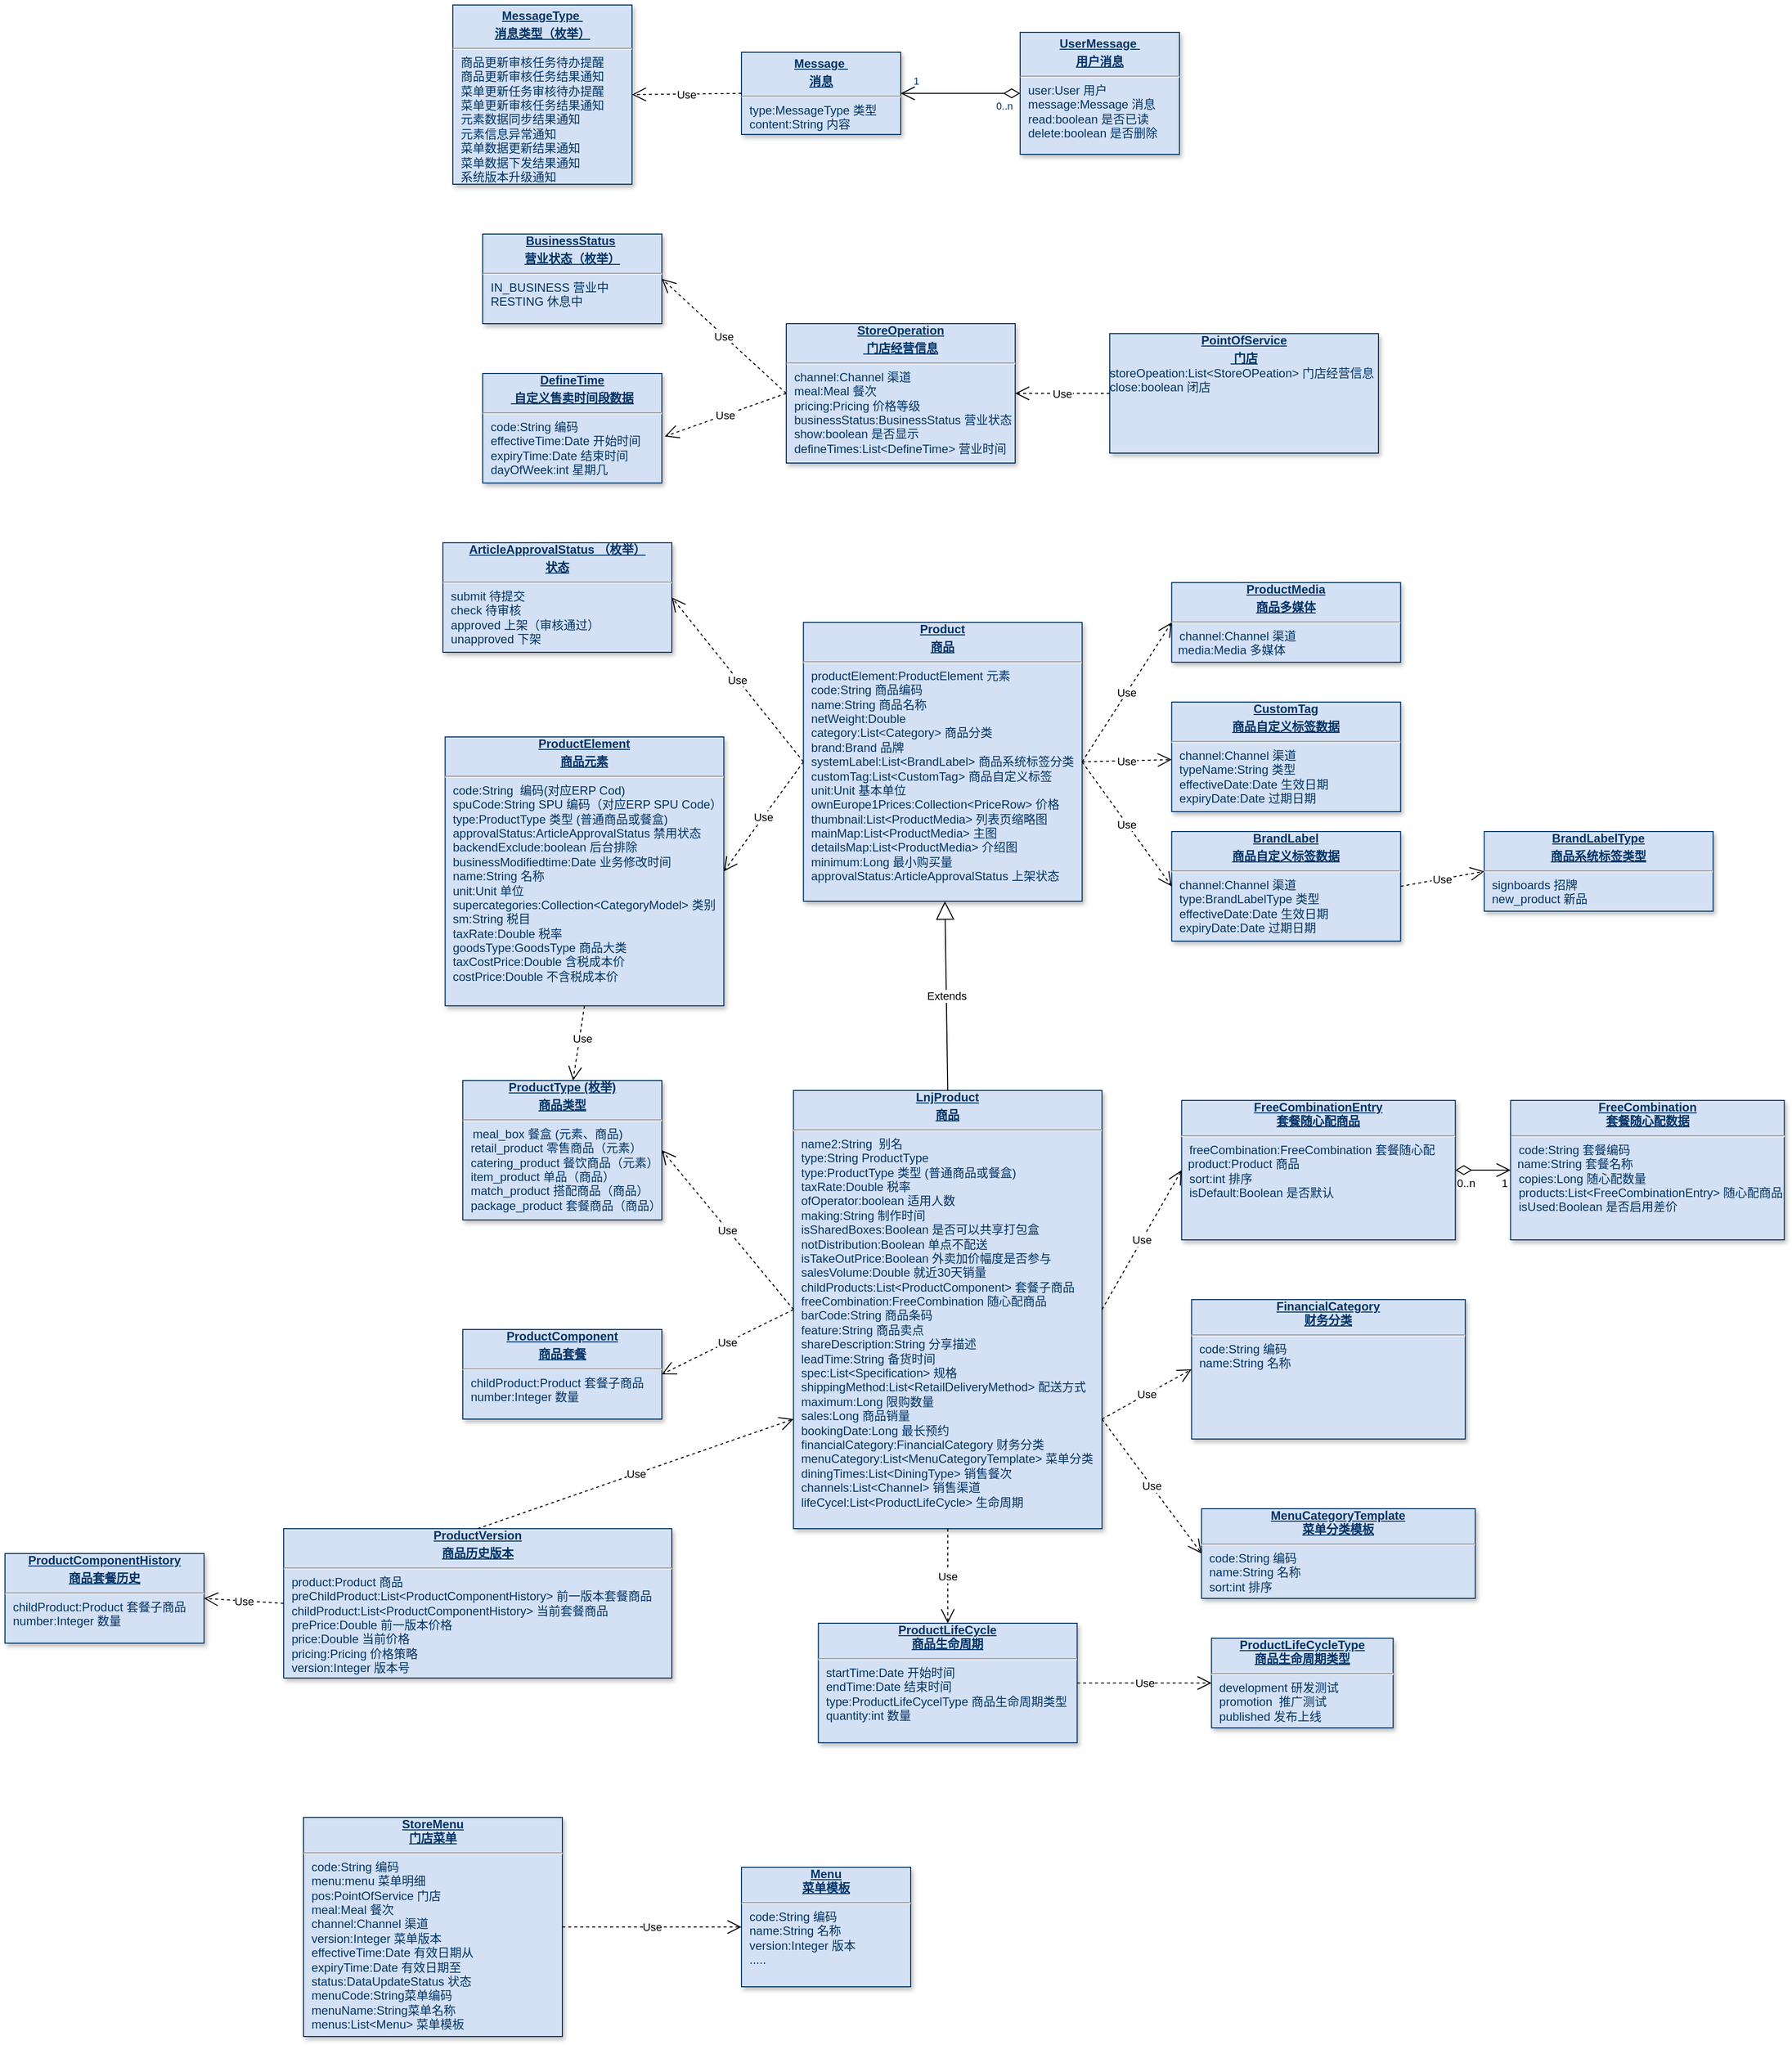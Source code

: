<mxfile version="15.3.1" type="github">
  <diagram name="Page-1" id="efa7a0a1-bf9b-a30e-e6df-94a7791c09e9">
    <mxGraphModel dx="1864" dy="1748" grid="1" gridSize="10" guides="1" tooltips="1" connect="1" arrows="1" fold="1" page="1" pageScale="1" pageWidth="826" pageHeight="1169" background="none" math="0" shadow="0">
      <root>
        <mxCell id="0" />
        <mxCell id="1" parent="0" />
        <mxCell id="XFB0QgKCHl4Cu4KFdg3D-114" value="&lt;p style=&quot;margin: 0px ; margin-top: 4px ; text-align: center ; text-decoration: underline&quot;&gt;&lt;b&gt;Message&amp;nbsp;&lt;/b&gt;&lt;/p&gt;&lt;p style=&quot;margin: 0px ; margin-top: 4px ; text-align: center ; text-decoration: underline&quot;&gt;&lt;b&gt;消息&lt;/b&gt;&lt;/p&gt;&lt;hr&gt;&lt;p style=&quot;margin: 0px ; margin-left: 8px&quot;&gt;type:MessageType 类型&lt;br&gt;content:String 内容&lt;/p&gt;" style="verticalAlign=top;align=left;overflow=fill;fontSize=12;fontFamily=Helvetica;html=1;strokeColor=#003366;shadow=1;fillColor=#D4E1F5;fontColor=#003366" parent="1" vertex="1">
          <mxGeometry x="350" y="-382.5" width="160" height="82.5" as="geometry" />
        </mxCell>
        <mxCell id="XFB0QgKCHl4Cu4KFdg3D-115" value="&lt;p style=&quot;margin: 0px ; margin-top: 4px ; text-align: center ; text-decoration: underline&quot;&gt;&lt;b&gt;UserMessage&amp;nbsp;&lt;/b&gt;&lt;/p&gt;&lt;p style=&quot;margin: 0px ; margin-top: 4px ; text-align: center ; text-decoration: underline&quot;&gt;&lt;b&gt;用户消息&lt;/b&gt;&lt;/p&gt;&lt;hr&gt;&lt;p style=&quot;margin: 0px ; margin-left: 8px&quot;&gt;user:User 用户&lt;br&gt;message:Message 消息&lt;/p&gt;&lt;p style=&quot;margin: 0px ; margin-left: 8px&quot;&gt;read:boolean 是否已读&lt;/p&gt;&lt;p style=&quot;margin: 0px ; margin-left: 8px&quot;&gt;delete:boolean 是否删除&lt;/p&gt;" style="verticalAlign=top;align=left;overflow=fill;fontSize=12;fontFamily=Helvetica;html=1;strokeColor=#003366;shadow=1;fillColor=#D4E1F5;fontColor=#003366" parent="1" vertex="1">
          <mxGeometry x="630" y="-402.5" width="160" height="122.5" as="geometry" />
        </mxCell>
        <mxCell id="XFB0QgKCHl4Cu4KFdg3D-116" value="&lt;p style=&quot;margin: 0px ; margin-top: 4px ; text-align: center ; text-decoration: underline&quot;&gt;&lt;b&gt;MessageType&amp;nbsp;&lt;/b&gt;&lt;/p&gt;&lt;p style=&quot;margin: 0px ; margin-top: 4px ; text-align: center ; text-decoration: underline&quot;&gt;&lt;b&gt;消息类型（枚举）&lt;/b&gt;&lt;/p&gt;&lt;hr&gt;&lt;p style=&quot;margin: 0px ; margin-left: 8px&quot;&gt;商品更新审核任务待办提醒&lt;/p&gt;&lt;p style=&quot;margin: 0px ; margin-left: 8px&quot;&gt;商品更新审核任务结果通知&lt;/p&gt;&lt;p style=&quot;margin: 0px ; margin-left: 8px&quot;&gt;菜单更新任务审核待办提醒&lt;/p&gt;&lt;p style=&quot;margin: 0px ; margin-left: 8px&quot;&gt;菜单更新审核任务结果通知&lt;/p&gt;&lt;p style=&quot;margin: 0px ; margin-left: 8px&quot;&gt;元素数据同步结果通知&lt;/p&gt;&lt;p style=&quot;margin: 0px ; margin-left: 8px&quot;&gt;元素信息异常通知&lt;/p&gt;&lt;p style=&quot;margin: 0px ; margin-left: 8px&quot;&gt;菜单数据更新结果通知&lt;/p&gt;&lt;p style=&quot;margin: 0px ; margin-left: 8px&quot;&gt;菜单数据下发结果通知&lt;/p&gt;&lt;p style=&quot;margin: 0px ; margin-left: 8px&quot;&gt;系统版本升级通知&lt;br&gt;&lt;/p&gt;" style="verticalAlign=top;align=left;overflow=fill;fontSize=12;fontFamily=Helvetica;html=1;strokeColor=#003366;shadow=1;fillColor=#D4E1F5;fontColor=#003366" parent="1" vertex="1">
          <mxGeometry x="60" y="-430" width="180" height="180" as="geometry" />
        </mxCell>
        <mxCell id="XFB0QgKCHl4Cu4KFdg3D-117" value="" style="endArrow=open;endSize=12;startArrow=diamondThin;startSize=14;startFill=0;edgeStyle=orthogonalEdgeStyle;entryX=1;entryY=0.5;entryDx=0;entryDy=0;exitX=0;exitY=0.5;exitDx=0;exitDy=0;" parent="1" source="XFB0QgKCHl4Cu4KFdg3D-115" target="XFB0QgKCHl4Cu4KFdg3D-114" edge="1">
          <mxGeometry x="1010" y="-186.64" as="geometry">
            <mxPoint x="600" y="-375" as="sourcePoint" />
            <mxPoint x="510" y="-241.64" as="targetPoint" />
          </mxGeometry>
        </mxCell>
        <mxCell id="XFB0QgKCHl4Cu4KFdg3D-118" value="0..n" style="resizable=0;align=left;verticalAlign=top;labelBackgroundColor=#ffffff;fontSize=10;strokeColor=#003366;shadow=1;fillColor=#D4E1F5;fontColor=#003366" parent="XFB0QgKCHl4Cu4KFdg3D-117" connectable="0" vertex="1">
          <mxGeometry x="-1" relative="1" as="geometry">
            <mxPoint x="-26" as="offset" />
          </mxGeometry>
        </mxCell>
        <mxCell id="XFB0QgKCHl4Cu4KFdg3D-119" value="1" style="resizable=0;align=right;verticalAlign=top;labelBackgroundColor=#ffffff;fontSize=10;strokeColor=#003366;shadow=1;fillColor=#D4E1F5;fontColor=#003366" parent="XFB0QgKCHl4Cu4KFdg3D-117" connectable="0" vertex="1">
          <mxGeometry x="1" relative="1" as="geometry">
            <mxPoint x="20" y="-25.0" as="offset" />
          </mxGeometry>
        </mxCell>
        <mxCell id="XFB0QgKCHl4Cu4KFdg3D-120" value="Use" style="endArrow=open;endSize=12;dashed=1;entryX=1;entryY=0.5;entryDx=0;entryDy=0;exitX=0;exitY=0.5;exitDx=0;exitDy=0;" parent="1" source="XFB0QgKCHl4Cu4KFdg3D-114" target="XFB0QgKCHl4Cu4KFdg3D-116" edge="1">
          <mxGeometry x="190" y="-456.64" as="geometry">
            <mxPoint x="351.08" y="-355.0" as="sourcePoint" />
            <mxPoint x="230" y="-355.0" as="targetPoint" />
          </mxGeometry>
        </mxCell>
        <mxCell id="XFB0QgKCHl4Cu4KFdg3D-121" value="&lt;div style=&quot;text-align: center&quot;&gt;&lt;span&gt;&lt;b&gt;&lt;u&gt;StoreOperation&lt;/u&gt;&lt;/b&gt;&lt;/span&gt;&lt;/div&gt;&lt;p style=&quot;margin: 0px ; margin-top: 4px ; text-align: center ; text-decoration: underline&quot;&gt;&lt;b&gt;&amp;nbsp;门店经营信息&lt;/b&gt;&lt;/p&gt;&lt;hr&gt;&lt;p style=&quot;margin: 0px ; margin-left: 8px&quot;&gt;channel:Channel 渠道&lt;/p&gt;&lt;p style=&quot;margin: 0px ; margin-left: 8px&quot;&gt;meal:Meal 餐次&lt;br&gt;&lt;/p&gt;&lt;p style=&quot;margin: 0px ; margin-left: 8px&quot;&gt;pricing:Pricing 价格等级&lt;br&gt;&lt;/p&gt;&lt;p style=&quot;margin: 0px ; margin-left: 8px&quot;&gt;businessStatus:BusinessStatus 营业状态&lt;/p&gt;&lt;p style=&quot;margin: 0px ; margin-left: 8px&quot;&gt;show:boolean 是否显示&lt;br&gt;&lt;/p&gt;&lt;p style=&quot;margin: 0px ; margin-left: 8px&quot;&gt;defineTimes:List&amp;lt;DefineTime&amp;gt; 营业时间&lt;/p&gt;" style="verticalAlign=top;align=left;overflow=fill;fontSize=12;fontFamily=Helvetica;html=1;strokeColor=#003366;shadow=1;fillColor=#D4E1F5;fontColor=#003366" parent="1" vertex="1">
          <mxGeometry x="395" y="-110" width="230" height="140" as="geometry" />
        </mxCell>
        <mxCell id="XFB0QgKCHl4Cu4KFdg3D-122" value="&lt;div style=&quot;text-align: center&quot;&gt;&lt;b&gt;&lt;u&gt;DefineTime&lt;/u&gt;&lt;/b&gt;&lt;br&gt;&lt;/div&gt;&lt;p style=&quot;margin: 0px ; margin-top: 4px ; text-align: center ; text-decoration: underline&quot;&gt;&lt;b&gt;&amp;nbsp;&lt;/b&gt;&lt;b&gt;&lt;u&gt;自定义售卖时间段数据&lt;/u&gt;&lt;/b&gt;&lt;/p&gt;&lt;hr&gt;&lt;p style=&quot;margin: 0px ; margin-left: 8px&quot;&gt;code:String 编码&lt;/p&gt;&lt;p style=&quot;margin: 0px ; margin-left: 8px&quot;&gt;effectiveTime:Date 开始时间&lt;/p&gt;&lt;p style=&quot;margin: 0px ; margin-left: 8px&quot;&gt;expiryTime:Date 结束时间&lt;br&gt;&lt;/p&gt;&lt;p style=&quot;margin: 0px ; margin-left: 8px&quot;&gt;dayOfWeek:int 星期几&lt;br&gt;&lt;/p&gt;" style="verticalAlign=top;align=left;overflow=fill;fontSize=12;fontFamily=Helvetica;html=1;strokeColor=#003366;shadow=1;fillColor=#D4E1F5;fontColor=#003366" parent="1" vertex="1">
          <mxGeometry x="90" y="-60" width="180" height="110" as="geometry" />
        </mxCell>
        <mxCell id="XFB0QgKCHl4Cu4KFdg3D-123" value="Use" style="endArrow=open;endSize=12;dashed=1;entryX=1.016;entryY=0.575;entryDx=0;entryDy=0;exitX=0;exitY=0.5;exitDx=0;exitDy=0;entryPerimeter=0;" parent="1" source="XFB0QgKCHl4Cu4KFdg3D-121" target="XFB0QgKCHl4Cu4KFdg3D-122" edge="1">
          <mxGeometry x="-20" y="-231.01" as="geometry">
            <mxPoint x="140" y="-115.62" as="sourcePoint" />
            <mxPoint x="30" y="-114.37" as="targetPoint" />
          </mxGeometry>
        </mxCell>
        <mxCell id="XFB0QgKCHl4Cu4KFdg3D-124" value="&lt;div style=&quot;text-align: center&quot;&gt;&lt;b&gt;&lt;u&gt;PointOfService&lt;/u&gt;&lt;/b&gt;&lt;br&gt;&lt;/div&gt;&lt;p style=&quot;margin: 0px ; margin-top: 4px ; text-align: center ; text-decoration: underline&quot;&gt;&lt;b&gt;&amp;nbsp;门店&lt;/b&gt;&lt;/p&gt;storeOpeation:List&amp;lt;StoreOPeation&amp;gt; 门店经营信息&lt;br&gt;close:boolean 闭店" style="verticalAlign=top;align=left;overflow=fill;fontSize=12;fontFamily=Helvetica;html=1;strokeColor=#003366;shadow=1;fillColor=#D4E1F5;fontColor=#003366" parent="1" vertex="1">
          <mxGeometry x="720" y="-100" width="270" height="120" as="geometry" />
        </mxCell>
        <mxCell id="XFB0QgKCHl4Cu4KFdg3D-125" value="Use" style="endArrow=open;endSize=12;dashed=1;entryX=1;entryY=0.5;entryDx=0;entryDy=0;exitX=0;exitY=0.5;exitDx=0;exitDy=0;" parent="1" source="XFB0QgKCHl4Cu4KFdg3D-124" target="XFB0QgKCHl4Cu4KFdg3D-121" edge="1">
          <mxGeometry x="270" y="-237.63" as="geometry">
            <mxPoint x="430" y="-157" as="sourcePoint" />
            <mxPoint x="322.88" y="-153.37" as="targetPoint" />
          </mxGeometry>
        </mxCell>
        <mxCell id="q1du60AGBBl5-rxJifUQ-114" value="&lt;div style=&quot;text-align: center&quot;&gt;&lt;span&gt;&lt;b&gt;&lt;u&gt;BusinessStatus&lt;/u&gt;&lt;/b&gt;&lt;/span&gt;&lt;b&gt;&amp;nbsp;&lt;/b&gt;&lt;/div&gt;&lt;p style=&quot;margin: 0px ; margin-top: 4px ; text-align: center ; text-decoration: underline&quot;&gt;&lt;b&gt;营业状态（枚举）&lt;/b&gt;&lt;/p&gt;&lt;hr&gt;&lt;p style=&quot;margin: 0px ; margin-left: 8px&quot;&gt;IN_BUSINESS 营业中&lt;/p&gt;&lt;p style=&quot;margin: 0px ; margin-left: 8px&quot;&gt;RESTING 休息中&lt;br&gt;&lt;/p&gt;" style="verticalAlign=top;align=left;overflow=fill;fontSize=12;fontFamily=Helvetica;html=1;strokeColor=#003366;shadow=1;fillColor=#D4E1F5;fontColor=#003366" parent="1" vertex="1">
          <mxGeometry x="90" y="-200" width="180" height="90" as="geometry" />
        </mxCell>
        <mxCell id="q1du60AGBBl5-rxJifUQ-115" value="Use" style="endArrow=open;endSize=12;dashed=1;entryX=1;entryY=0.5;entryDx=0;entryDy=0;exitX=0;exitY=0.5;exitDx=0;exitDy=0;" parent="1" source="XFB0QgKCHl4Cu4KFdg3D-121" target="q1du60AGBBl5-rxJifUQ-114" edge="1">
          <mxGeometry x="-10" y="-221.01" as="geometry">
            <mxPoint x="175" y="-130" as="sourcePoint" />
            <mxPoint x="12.88" y="-26.75" as="targetPoint" />
          </mxGeometry>
        </mxCell>
        <mxCell id="q1du60AGBBl5-rxJifUQ-116" value="&lt;div style=&quot;text-align: center&quot;&gt;&lt;b&gt;&lt;u&gt;ProductElement&lt;/u&gt;&lt;/b&gt;&lt;/div&gt;&lt;p style=&quot;margin: 0px ; margin-top: 4px ; text-align: center ; text-decoration: underline&quot;&gt;&lt;b&gt;商品元素&lt;/b&gt;&lt;/p&gt;&lt;hr&gt;&lt;p style=&quot;margin: 0px ; margin-left: 8px&quot;&gt;code:String&amp;nbsp; 编码(对应ERP Cod)&lt;/p&gt;&lt;p style=&quot;margin: 0px ; margin-left: 8px&quot;&gt;spuCode:String SPU 编码（对应ERP SPU Code）&lt;br&gt;&lt;/p&gt;&lt;p style=&quot;margin: 0px ; margin-left: 8px&quot;&gt;type:ProductType 类型 (普通商品或餐盒)&lt;br&gt;&lt;/p&gt;&lt;p style=&quot;margin: 0px ; margin-left: 8px&quot;&gt;approvalStatus:ArticleApprovalStatus&amp;nbsp;禁用状态&lt;/p&gt;&lt;p style=&quot;margin: 0px ; margin-left: 8px&quot;&gt;backendExclude:boolean&amp;nbsp;后台排除&lt;br&gt;&lt;/p&gt;&lt;p style=&quot;margin: 0px ; margin-left: 8px&quot;&gt;businessModifiedtime:Date 业务修改时间&lt;/p&gt;&lt;p style=&quot;margin: 0px ; margin-left: 8px&quot;&gt;name:String 名称&lt;/p&gt;&lt;p style=&quot;margin: 0px ; margin-left: 8px&quot;&gt;unit:Unit 单位&lt;/p&gt;&lt;p style=&quot;margin: 0px ; margin-left: 8px&quot;&gt;supercategories:Collection&amp;lt;CategoryModel&amp;gt; 类别&lt;br&gt;&lt;/p&gt;&lt;p style=&quot;margin: 0px ; margin-left: 8px&quot;&gt;sm:String 税目&lt;br&gt;&lt;/p&gt;&lt;p style=&quot;margin: 0px ; margin-left: 8px&quot;&gt;taxRate:Double 税率&lt;br&gt;&lt;/p&gt;&lt;p style=&quot;margin: 0px ; margin-left: 8px&quot;&gt;goodsType:GoodsType 商品大类&lt;/p&gt;&lt;p style=&quot;margin: 0px ; margin-left: 8px&quot;&gt;taxCostPrice:Double 含税成本价&lt;br&gt;&lt;/p&gt;&lt;p style=&quot;margin: 0px ; margin-left: 8px&quot;&gt;costPrice:Double 不含税成本价&lt;/p&gt;" style="verticalAlign=top;align=left;overflow=fill;fontSize=12;fontFamily=Helvetica;html=1;strokeColor=#003366;shadow=1;fillColor=#D4E1F5;fontColor=#003366" parent="1" vertex="1">
          <mxGeometry x="52.25" y="305" width="280" height="270" as="geometry" />
        </mxCell>
        <mxCell id="cw-ld5iGGp2bReuEYfTN-114" value="&lt;div style=&quot;text-align: center&quot;&gt;&lt;b&gt;&lt;u&gt;LnjProduct&lt;/u&gt;&lt;/b&gt;&lt;/div&gt;&lt;p style=&quot;margin: 0px ; margin-top: 4px ; text-align: center ; text-decoration: underline&quot;&gt;&lt;b&gt;商品&lt;/b&gt;&lt;/p&gt;&lt;hr&gt;&lt;p style=&quot;margin: 0px ; margin-left: 8px&quot;&gt;name2:String&amp;nbsp; 别名&lt;/p&gt;&lt;p style=&quot;margin: 0px ; margin-left: 8px&quot;&gt;type:String ProductType&lt;br&gt;&lt;/p&gt;&lt;p style=&quot;margin: 0px ; margin-left: 8px&quot;&gt;type:ProductType 类型 (普通商品或餐盒)&lt;br&gt;&lt;/p&gt;&lt;p style=&quot;margin: 0px ; margin-left: 8px&quot;&gt;taxRate:Double 税率&lt;/p&gt;&lt;p style=&quot;margin: 0px ; margin-left: 8px&quot;&gt;ofOperator:boolean 适用人数&lt;br&gt;&lt;/p&gt;&lt;p style=&quot;margin: 0px ; margin-left: 8px&quot;&gt;making:String 制作时间&lt;/p&gt;&lt;p style=&quot;margin: 0px ; margin-left: 8px&quot;&gt;isSharedBoxes:Boolean 是否可以共享打包盒&lt;/p&gt;&lt;p style=&quot;margin: 0px ; margin-left: 8px&quot;&gt;notDistribution:Boolean 单点不配送&lt;/p&gt;&lt;p style=&quot;margin: 0px ; margin-left: 8px&quot;&gt;isTakeOutPrice:Boolean 外卖加价幅度是否参与&lt;br&gt;&lt;/p&gt;&lt;p style=&quot;margin: 0px ; margin-left: 8px&quot;&gt;salesVolume:Double&amp;nbsp;就近30天销量&lt;br&gt;&lt;/p&gt;&lt;p style=&quot;margin: 0px ; margin-left: 8px&quot;&gt;childProducts:List&amp;lt;ProductComponent&amp;gt; 套餐子商品&lt;br&gt;&lt;/p&gt;&lt;p style=&quot;margin: 0px ; margin-left: 8px&quot;&gt;freeCombination:FreeCombination 随心配商品&lt;/p&gt;&lt;p style=&quot;margin: 0px ; margin-left: 8px&quot;&gt;barCode:String&amp;nbsp;商品条码&lt;br&gt;&lt;/p&gt;&lt;p style=&quot;margin: 0px ; margin-left: 8px&quot;&gt;feature:String&amp;nbsp;商品卖点&lt;/p&gt;&lt;p style=&quot;margin: 0px ; margin-left: 8px&quot;&gt;shareDescription:String&amp;nbsp;分享描述&lt;br&gt;&lt;/p&gt;&lt;p style=&quot;margin: 0px ; margin-left: 8px&quot;&gt;leadTime:String&amp;nbsp;备货时间&lt;br&gt;&lt;/p&gt;&lt;p style=&quot;margin: 0px ; margin-left: 8px&quot;&gt;spec:List&amp;lt;Specification&amp;gt;&amp;nbsp;规格&lt;/p&gt;&lt;p style=&quot;margin: 0px ; margin-left: 8px&quot;&gt;shippingMethod:List&amp;lt;RetailDeliveryMethod&amp;gt;&amp;nbsp;配送方式&lt;/p&gt;&lt;p style=&quot;margin: 0px ; margin-left: 8px&quot;&gt;maximum:Long&amp;nbsp;限购数量&amp;nbsp;&lt;br&gt;&lt;/p&gt;&lt;p style=&quot;margin: 0px ; margin-left: 8px&quot;&gt;sales:Long&amp;nbsp;商品销量&lt;br&gt;&lt;/p&gt;&lt;p style=&quot;margin: 0px ; margin-left: 8px&quot;&gt;bookingDate:Long&amp;nbsp;最长预约&lt;br&gt;&lt;/p&gt;&lt;p style=&quot;margin: 0px ; margin-left: 8px&quot;&gt;financialCategory:FinancialCategory 财务分类&lt;br&gt;&lt;/p&gt;&lt;p style=&quot;margin: 0px ; margin-left: 8px&quot;&gt;menuCategory:List&amp;lt;MenuCategoryTemplate&amp;gt; 菜单分类&lt;/p&gt;&lt;p style=&quot;margin: 0px ; margin-left: 8px&quot;&gt;diningTimes:List&amp;lt;DiningType&amp;gt; 销售餐次&lt;br&gt;&lt;/p&gt;&lt;p style=&quot;margin: 0px ; margin-left: 8px&quot;&gt;channels:List&amp;lt;Channel&amp;gt; 销售渠道&lt;br&gt;&lt;/p&gt;&lt;p style=&quot;margin: 0px ; margin-left: 8px&quot;&gt;lifeCycel:List&amp;lt;ProductLifeCycle&amp;gt; 生命周期&lt;/p&gt;" style="verticalAlign=top;align=left;overflow=fill;fontSize=12;fontFamily=Helvetica;html=1;strokeColor=#003366;shadow=1;fillColor=#D4E1F5;fontColor=#003366" parent="1" vertex="1">
          <mxGeometry x="402.25" y="660" width="310" height="440" as="geometry" />
        </mxCell>
        <mxCell id="cw-ld5iGGp2bReuEYfTN-115" value="&lt;div style=&quot;text-align: center&quot;&gt;&lt;b&gt;&lt;u&gt;Product&lt;/u&gt;&lt;/b&gt;&lt;/div&gt;&lt;p style=&quot;margin: 0px ; margin-top: 4px ; text-align: center ; text-decoration: underline&quot;&gt;&lt;b&gt;商品&lt;/b&gt;&lt;/p&gt;&lt;hr&gt;&lt;p style=&quot;margin: 0px ; margin-left: 8px&quot;&gt;productElement:ProductElement 元素&lt;/p&gt;&lt;p style=&quot;margin: 0px ; margin-left: 8px&quot;&gt;code:String&amp;nbsp;商品编码&lt;br&gt;&lt;/p&gt;&lt;p style=&quot;margin: 0px ; margin-left: 8px&quot;&gt;name:String 商品名称&lt;br&gt;&lt;/p&gt;&lt;p style=&quot;margin: 0px ; margin-left: 8px&quot;&gt;netWeight:Double&lt;br&gt;&lt;/p&gt;&lt;p style=&quot;margin: 0px ; margin-left: 8px&quot;&gt;category:List&amp;lt;Category&amp;gt;&amp;nbsp;商品分类&lt;br&gt;&lt;/p&gt;&lt;p style=&quot;margin: 0px ; margin-left: 8px&quot;&gt;brand:Brand&amp;nbsp;品牌&lt;br&gt;&lt;/p&gt;&lt;p style=&quot;margin: 0px ; margin-left: 8px&quot;&gt;systemLabel:List&amp;lt;BrandLabel&amp;gt;&amp;nbsp;商品系统标签分类&lt;br&gt;&lt;/p&gt;&lt;p style=&quot;margin: 0px ; margin-left: 8px&quot;&gt;customTag:List&amp;lt;CustomTag&amp;gt; 商品自定义标签&lt;br&gt;&lt;/p&gt;&lt;p style=&quot;margin: 0px ; margin-left: 8px&quot;&gt;unit:Unit&amp;nbsp;基本单位&lt;br&gt;&lt;/p&gt;&lt;p style=&quot;margin: 0px ; margin-left: 8px&quot;&gt;ownEurope1Prices:Collection&amp;lt;PriceRow&amp;gt; 价格&lt;br&gt;&lt;/p&gt;&lt;p style=&quot;margin: 0px ; margin-left: 8px&quot;&gt;thumbnail:List&amp;lt;ProductMedia&amp;gt;&amp;nbsp;列表页缩略图&lt;br&gt;&lt;/p&gt;&lt;p style=&quot;margin: 0px ; margin-left: 8px&quot;&gt;mainMap:List&amp;lt;ProductMedia&amp;gt;&amp;nbsp;主图&lt;br&gt;&lt;/p&gt;&lt;p style=&quot;margin: 0px ; margin-left: 8px&quot;&gt;detailsMap:List&amp;lt;ProductMedia&amp;gt;&amp;nbsp;介绍图&lt;br&gt;&lt;/p&gt;&lt;p style=&quot;margin: 0px ; margin-left: 8px&quot;&gt;minimum:Long&amp;nbsp;最小购买量&lt;br&gt;&lt;/p&gt;&lt;p style=&quot;margin: 0px ; margin-left: 8px&quot;&gt;approvalStatus:ArticleApprovalStatus&amp;nbsp;上架状态&lt;br&gt;&lt;/p&gt;" style="verticalAlign=top;align=left;overflow=fill;fontSize=12;fontFamily=Helvetica;html=1;strokeColor=#003366;shadow=1;fillColor=#D4E1F5;fontColor=#003366" parent="1" vertex="1">
          <mxGeometry x="412.25" y="190" width="280" height="280" as="geometry" />
        </mxCell>
        <mxCell id="cw-ld5iGGp2bReuEYfTN-119" value="Use" style="endArrow=open;endSize=12;dashed=1;entryX=1;entryY=0.5;entryDx=0;entryDy=0;exitX=0;exitY=0.5;exitDx=0;exitDy=0;" parent="1" source="cw-ld5iGGp2bReuEYfTN-115" target="q1du60AGBBl5-rxJifUQ-116" edge="1">
          <mxGeometry x="-37.75" y="-151.01" as="geometry">
            <mxPoint x="377.25" y="40" as="sourcePoint" />
            <mxPoint x="215.13" y="113.25" as="targetPoint" />
          </mxGeometry>
        </mxCell>
        <mxCell id="cw-ld5iGGp2bReuEYfTN-120" value="&lt;div style=&quot;text-align: center&quot;&gt;&lt;b&gt;&lt;u&gt;ProductComponent&lt;/u&gt;&lt;/b&gt;&lt;/div&gt;&lt;p style=&quot;margin: 0px ; margin-top: 4px ; text-align: center ; text-decoration: underline&quot;&gt;&lt;b&gt;商品套餐&lt;/b&gt;&lt;/p&gt;&lt;hr&gt;&lt;p style=&quot;margin: 0px ; margin-left: 8px&quot;&gt;childProduct:Product 套餐子商品&lt;/p&gt;&lt;p style=&quot;margin: 0px ; margin-left: 8px&quot;&gt;number:Integer 数量&lt;br&gt;&lt;/p&gt;&lt;p style=&quot;margin: 0px ; margin-left: 8px&quot;&gt;&lt;br&gt;&lt;/p&gt;" style="verticalAlign=top;align=left;overflow=fill;fontSize=12;fontFamily=Helvetica;html=1;strokeColor=#003366;shadow=1;fillColor=#D4E1F5;fontColor=#003366" parent="1" vertex="1">
          <mxGeometry x="70" y="900" width="200" height="90" as="geometry" />
        </mxCell>
        <mxCell id="cw-ld5iGGp2bReuEYfTN-121" value="Use" style="endArrow=open;endSize=12;dashed=1;entryX=1;entryY=0.5;entryDx=0;entryDy=0;exitX=0;exitY=0.5;exitDx=0;exitDy=0;" parent="1" source="cw-ld5iGGp2bReuEYfTN-114" target="cw-ld5iGGp2bReuEYfTN-120" edge="1">
          <mxGeometry x="-27.75" y="-141.01" as="geometry">
            <mxPoint x="422.25" y="250" as="sourcePoint" />
            <mxPoint x="312.25" y="325" as="targetPoint" />
          </mxGeometry>
        </mxCell>
        <mxCell id="cw-ld5iGGp2bReuEYfTN-122" value="&lt;div style=&quot;text-align: center&quot;&gt;&lt;b&gt;&lt;u&gt;ProductType (枚举)&lt;/u&gt;&lt;/b&gt;&lt;/div&gt;&lt;p style=&quot;margin: 0px ; margin-top: 4px ; text-align: center ; text-decoration: underline&quot;&gt;&lt;b&gt;商品类型&lt;/b&gt;&lt;/p&gt;&lt;hr&gt;&amp;nbsp; &amp;nbsp;meal_box 餐盒 (元素、商品)&lt;p style=&quot;margin: 0px ; margin-left: 8px&quot;&gt;&lt;span&gt;retail_product 零售商品（元素）&lt;/span&gt;&lt;/p&gt;&lt;p style=&quot;margin: 0px ; margin-left: 8px&quot;&gt;catering_product 餐饮商品（元素）&lt;br&gt;&lt;/p&gt;&lt;p style=&quot;margin: 0px ; margin-left: 8px&quot;&gt;item_product 单品（商品）&lt;br&gt;&lt;/p&gt;&lt;p style=&quot;margin: 0px ; margin-left: 8px&quot;&gt;match_product 搭配商品（商品）&lt;/p&gt;&lt;p style=&quot;margin: 0px 0px 0px 8px&quot;&gt;package_product&amp;nbsp;套餐商品（商品）&lt;br&gt;&lt;/p&gt;&lt;div&gt;&lt;br&gt;&lt;/div&gt;&lt;p style=&quot;margin: 0px ; margin-left: 8px&quot;&gt;&lt;br&gt;&lt;/p&gt;&lt;p style=&quot;margin: 0px ; margin-left: 8px&quot;&gt;&lt;br&gt;&lt;/p&gt;" style="verticalAlign=top;align=left;overflow=fill;fontSize=12;fontFamily=Helvetica;html=1;strokeColor=#003366;shadow=1;fillColor=#D4E1F5;fontColor=#003366" parent="1" vertex="1">
          <mxGeometry x="70" y="650" width="200" height="140" as="geometry" />
        </mxCell>
        <mxCell id="cw-ld5iGGp2bReuEYfTN-125" value="Use" style="endArrow=open;endSize=12;dashed=1;entryX=1;entryY=0.5;entryDx=0;entryDy=0;exitX=0;exitY=0.5;exitDx=0;exitDy=0;" parent="1" source="cw-ld5iGGp2bReuEYfTN-114" target="cw-ld5iGGp2bReuEYfTN-122" edge="1">
          <mxGeometry x="-17.75" y="-131.01" as="geometry">
            <mxPoint x="412.25" y="575" as="sourcePoint" />
            <mxPoint x="262.25" y="695" as="targetPoint" />
          </mxGeometry>
        </mxCell>
        <mxCell id="cw-ld5iGGp2bReuEYfTN-126" value="Use" style="endArrow=open;endSize=12;dashed=1;exitX=0.5;exitY=1;exitDx=0;exitDy=0;" parent="1" source="q1du60AGBBl5-rxJifUQ-116" target="cw-ld5iGGp2bReuEYfTN-122" edge="1">
          <mxGeometry x="-27.75" y="70" as="geometry">
            <mxPoint x="412.25" y="620" as="sourcePoint" />
            <mxPoint x="272.25" y="555" as="targetPoint" />
            <Array as="points" />
            <mxPoint x="4" y="-5" as="offset" />
          </mxGeometry>
        </mxCell>
        <mxCell id="vFWigh2C81vv3OyKCJ6o-1" value="&lt;div style=&quot;text-align: center&quot;&gt;&lt;b&gt;&lt;u&gt;ProductMedia&lt;/u&gt;&lt;/b&gt;&lt;br&gt;&lt;/div&gt;&lt;p style=&quot;margin: 0px ; margin-top: 4px ; text-align: center ; text-decoration: underline&quot;&gt;&lt;b&gt;&lt;u&gt;商品多媒体&lt;/u&gt;&lt;/b&gt;&lt;/p&gt;&lt;hr&gt;&lt;p style=&quot;margin: 0px ; margin-left: 8px&quot;&gt;channel:Channel 渠道&lt;/p&gt;&amp;nbsp; media:Media 多媒体&lt;p style=&quot;margin: 0px ; margin-left: 8px&quot;&gt;&lt;br&gt;&lt;/p&gt;" style="verticalAlign=top;align=left;overflow=fill;fontSize=12;fontFamily=Helvetica;html=1;strokeColor=#003366;shadow=1;fillColor=#D4E1F5;fontColor=#003366" vertex="1" parent="1">
          <mxGeometry x="782.25" y="150" width="230" height="80" as="geometry" />
        </mxCell>
        <mxCell id="vFWigh2C81vv3OyKCJ6o-2" value="&lt;div style=&quot;text-align: center&quot;&gt;&lt;b&gt;&lt;u&gt;CustomTag&lt;/u&gt;&lt;/b&gt;&lt;br&gt;&lt;/div&gt;&lt;p style=&quot;margin: 4px 0px 0px ; text-align: center&quot;&gt;&lt;b&gt;&lt;u&gt;商品自定义标签数据&lt;/u&gt;&lt;/b&gt;&lt;br&gt;&lt;/p&gt;&lt;hr&gt;&lt;p style=&quot;margin: 0px ; margin-left: 8px&quot;&gt;channel:Channel 渠道&lt;/p&gt;&lt;p style=&quot;margin: 0px ; margin-left: 8px&quot;&gt;typeName:String 类型&lt;br&gt;&lt;/p&gt;&lt;p style=&quot;margin: 0px ; margin-left: 8px&quot;&gt;effectiveDate:Date 生效日期&lt;br&gt;&lt;/p&gt;&lt;p style=&quot;margin: 0px ; margin-left: 8px&quot;&gt;expiryDate:Date 过期日期&lt;/p&gt;&lt;p style=&quot;margin: 0px ; margin-left: 8px&quot;&gt;&lt;br&gt;&lt;/p&gt;" style="verticalAlign=top;align=left;overflow=fill;fontSize=12;fontFamily=Helvetica;html=1;strokeColor=#003366;shadow=1;fillColor=#D4E1F5;fontColor=#003366" vertex="1" parent="1">
          <mxGeometry x="782.25" y="270" width="230" height="110" as="geometry" />
        </mxCell>
        <mxCell id="vFWigh2C81vv3OyKCJ6o-3" value="&lt;div style=&quot;text-align: center&quot;&gt;&lt;b&gt;&lt;u&gt;BrandLabel&lt;/u&gt;&lt;/b&gt;&lt;br&gt;&lt;/div&gt;&lt;p style=&quot;margin: 4px 0px 0px ; text-align: center&quot;&gt;&lt;b&gt;&lt;u&gt;商品自定义标签数据&lt;/u&gt;&lt;/b&gt;&lt;br&gt;&lt;/p&gt;&lt;hr&gt;&lt;p style=&quot;margin: 0px ; margin-left: 8px&quot;&gt;channel:Channel 渠道&lt;/p&gt;&lt;p style=&quot;margin: 0px ; margin-left: 8px&quot;&gt;type:BrandLabelType 类型&lt;br&gt;&lt;/p&gt;&lt;p style=&quot;margin: 0px ; margin-left: 8px&quot;&gt;effectiveDate:Date 生效日期&lt;br&gt;&lt;/p&gt;&lt;p style=&quot;margin: 0px ; margin-left: 8px&quot;&gt;expiryDate:Date 过期日期&lt;/p&gt;&lt;p style=&quot;margin: 0px ; margin-left: 8px&quot;&gt;&lt;br&gt;&lt;/p&gt;" style="verticalAlign=top;align=left;overflow=fill;fontSize=12;fontFamily=Helvetica;html=1;strokeColor=#003366;shadow=1;fillColor=#D4E1F5;fontColor=#003366" vertex="1" parent="1">
          <mxGeometry x="782.25" y="400" width="230" height="110" as="geometry" />
        </mxCell>
        <mxCell id="vFWigh2C81vv3OyKCJ6o-4" value="&lt;div style=&quot;text-align: center&quot;&gt;&lt;b&gt;&lt;u&gt;BrandLabelType&lt;/u&gt;&lt;/b&gt;&lt;br&gt;&lt;/div&gt;&lt;p style=&quot;margin: 4px 0px 0px ; text-align: center&quot;&gt;&lt;b&gt;&lt;u&gt;商品系统标签类型&lt;/u&gt;&lt;/b&gt;&lt;br&gt;&lt;/p&gt;&lt;hr&gt;&lt;p style=&quot;margin: 0px ; margin-left: 8px&quot;&gt;signboards 招牌&lt;/p&gt;&lt;p style=&quot;margin: 0px ; margin-left: 8px&quot;&gt;new_product 新品&lt;br&gt;&lt;/p&gt;&lt;p style=&quot;margin: 0px ; margin-left: 8px&quot;&gt;&lt;br&gt;&lt;/p&gt;&lt;p style=&quot;margin: 0px ; margin-left: 8px&quot;&gt;&lt;br&gt;&lt;/p&gt;" style="verticalAlign=top;align=left;overflow=fill;fontSize=12;fontFamily=Helvetica;html=1;strokeColor=#003366;shadow=1;fillColor=#D4E1F5;fontColor=#003366" vertex="1" parent="1">
          <mxGeometry x="1096.25" y="400" width="230" height="80" as="geometry" />
        </mxCell>
        <mxCell id="vFWigh2C81vv3OyKCJ6o-5" value="Use" style="endArrow=open;endSize=12;dashed=1;entryX=0;entryY=0.5;entryDx=0;entryDy=0;exitX=1;exitY=0.5;exitDx=0;exitDy=0;" edge="1" parent="1" source="vFWigh2C81vv3OyKCJ6o-3" target="vFWigh2C81vv3OyKCJ6o-4">
          <mxGeometry x="727.25" y="62.37" as="geometry">
            <mxPoint x="1177.25" y="260" as="sourcePoint" />
            <mxPoint x="1082.25" y="260" as="targetPoint" />
          </mxGeometry>
        </mxCell>
        <mxCell id="vFWigh2C81vv3OyKCJ6o-6" value="Use" style="endArrow=open;endSize=12;dashed=1;entryX=0;entryY=0.5;entryDx=0;entryDy=0;exitX=1;exitY=0.5;exitDx=0;exitDy=0;" edge="1" parent="1" source="cw-ld5iGGp2bReuEYfTN-115" target="vFWigh2C81vv3OyKCJ6o-3">
          <mxGeometry x="737.25" y="72.37" as="geometry">
            <mxPoint x="1012.25" y="465" as="sourcePoint" />
            <mxPoint x="1106.25" y="450" as="targetPoint" />
          </mxGeometry>
        </mxCell>
        <mxCell id="vFWigh2C81vv3OyKCJ6o-7" value="Use" style="endArrow=open;endSize=12;dashed=1;exitX=1;exitY=0.5;exitDx=0;exitDy=0;" edge="1" parent="1" source="cw-ld5iGGp2bReuEYfTN-115" target="vFWigh2C81vv3OyKCJ6o-2">
          <mxGeometry x="747.25" y="82.37" as="geometry">
            <mxPoint x="702.25" y="340" as="sourcePoint" />
            <mxPoint x="782.25" y="465" as="targetPoint" />
          </mxGeometry>
        </mxCell>
        <mxCell id="vFWigh2C81vv3OyKCJ6o-8" value="Use" style="endArrow=open;endSize=12;dashed=1;exitX=1;exitY=0.5;exitDx=0;exitDy=0;entryX=0;entryY=0.5;entryDx=0;entryDy=0;" edge="1" parent="1" source="cw-ld5iGGp2bReuEYfTN-115" target="vFWigh2C81vv3OyKCJ6o-1">
          <mxGeometry x="757.25" y="92.37" as="geometry">
            <mxPoint x="702.25" y="340" as="sourcePoint" />
            <mxPoint x="782.25" y="337.949" as="targetPoint" />
          </mxGeometry>
        </mxCell>
        <mxCell id="vFWigh2C81vv3OyKCJ6o-9" value="&lt;div style=&quot;text-align: center&quot;&gt;&lt;b&gt;&lt;u&gt;FreeCombination&lt;/u&gt;&lt;/b&gt;&lt;br&gt;&lt;/div&gt;&lt;div style=&quot;text-align: center&quot;&gt;&lt;u&gt;&lt;b&gt;套餐随心配数据&lt;/b&gt;&lt;/u&gt;&lt;/div&gt;&lt;hr&gt;&lt;p style=&quot;margin: 0px ; margin-left: 8px&quot;&gt;code:String&amp;nbsp;套餐编码&lt;/p&gt;&amp;nbsp; name:String 套餐名称&lt;p style=&quot;margin: 0px ; margin-left: 8px&quot;&gt;copies:Long&amp;nbsp;随心配数量&lt;br&gt;&lt;/p&gt;&lt;p style=&quot;margin: 0px ; margin-left: 8px&quot;&gt;products:List&amp;lt;FreeCombinationEntry&amp;gt;&amp;nbsp;随心配商品&lt;br&gt;&lt;/p&gt;&lt;p style=&quot;margin: 0px ; margin-left: 8px&quot;&gt;isUsed:Boolean&amp;nbsp;是否启用差价&lt;br&gt;&lt;/p&gt;" style="verticalAlign=top;align=left;overflow=fill;fontSize=12;fontFamily=Helvetica;html=1;strokeColor=#003366;shadow=1;fillColor=#D4E1F5;fontColor=#003366" vertex="1" parent="1">
          <mxGeometry x="1122.75" y="670" width="275" height="140" as="geometry" />
        </mxCell>
        <mxCell id="vFWigh2C81vv3OyKCJ6o-10" value="&lt;div style=&quot;text-align: center&quot;&gt;&lt;b&gt;&lt;u&gt;FreeCombinationEntry&lt;/u&gt;&lt;/b&gt;&lt;br&gt;&lt;/div&gt;&lt;div style=&quot;text-align: center&quot;&gt;&lt;b&gt;&lt;u&gt;套餐随心配商品&lt;/u&gt;&lt;/b&gt;&lt;br&gt;&lt;/div&gt;&lt;hr&gt;&lt;p style=&quot;margin: 0px ; margin-left: 8px&quot;&gt;freeCombination:FreeCombination 套餐随心配&lt;/p&gt;&amp;nbsp; product:Product&amp;nbsp;商品&lt;p style=&quot;margin: 0px ; margin-left: 8px&quot;&gt;sort:int 排序&lt;br&gt;&lt;/p&gt;&lt;p style=&quot;margin: 0px ; margin-left: 8px&quot;&gt;isDefault:Boolean 是否默认&lt;/p&gt;" style="verticalAlign=top;align=left;overflow=fill;fontSize=12;fontFamily=Helvetica;html=1;strokeColor=#003366;shadow=1;fillColor=#D4E1F5;fontColor=#003366" vertex="1" parent="1">
          <mxGeometry x="792.25" y="670" width="275" height="140" as="geometry" />
        </mxCell>
        <mxCell id="vFWigh2C81vv3OyKCJ6o-16" value="" style="endArrow=open;html=1;endSize=12;startArrow=diamondThin;startSize=14;startFill=0;edgeStyle=orthogonalEdgeStyle;entryX=0;entryY=0.5;entryDx=0;entryDy=0;exitX=1;exitY=0.5;exitDx=0;exitDy=0;" edge="1" parent="1" source="vFWigh2C81vv3OyKCJ6o-10" target="vFWigh2C81vv3OyKCJ6o-9">
          <mxGeometry relative="1" as="geometry">
            <mxPoint x="682.25" y="690" as="sourcePoint" />
            <mxPoint x="842.25" y="690" as="targetPoint" />
          </mxGeometry>
        </mxCell>
        <mxCell id="vFWigh2C81vv3OyKCJ6o-17" value="0..n" style="edgeLabel;resizable=0;html=1;align=left;verticalAlign=top;" connectable="0" vertex="1" parent="vFWigh2C81vv3OyKCJ6o-16">
          <mxGeometry x="-1" relative="1" as="geometry" />
        </mxCell>
        <mxCell id="vFWigh2C81vv3OyKCJ6o-18" value="1" style="edgeLabel;resizable=0;html=1;align=right;verticalAlign=top;" connectable="0" vertex="1" parent="vFWigh2C81vv3OyKCJ6o-16">
          <mxGeometry x="1" relative="1" as="geometry">
            <mxPoint x="-2" as="offset" />
          </mxGeometry>
        </mxCell>
        <mxCell id="vFWigh2C81vv3OyKCJ6o-19" value="Use" style="endArrow=open;endSize=12;dashed=1;html=1;exitX=1;exitY=0.5;exitDx=0;exitDy=0;entryX=0;entryY=0.5;entryDx=0;entryDy=0;" edge="1" parent="1" source="cw-ld5iGGp2bReuEYfTN-114" target="vFWigh2C81vv3OyKCJ6o-10">
          <mxGeometry width="160" relative="1" as="geometry">
            <mxPoint x="682.25" y="690" as="sourcePoint" />
            <mxPoint x="842.25" y="690" as="targetPoint" />
          </mxGeometry>
        </mxCell>
        <mxCell id="vFWigh2C81vv3OyKCJ6o-20" value="Extends" style="endArrow=block;endSize=16;endFill=0;html=1;exitX=0.5;exitY=0;exitDx=0;exitDy=0;" edge="1" parent="1" source="cw-ld5iGGp2bReuEYfTN-114" target="cw-ld5iGGp2bReuEYfTN-115">
          <mxGeometry width="160" relative="1" as="geometry">
            <mxPoint x="662.25" y="560" as="sourcePoint" />
            <mxPoint x="822.25" y="560" as="targetPoint" />
          </mxGeometry>
        </mxCell>
        <mxCell id="vFWigh2C81vv3OyKCJ6o-21" value="&lt;div style=&quot;text-align: center&quot;&gt;&lt;b&gt;&lt;u&gt;FinancialCategory&lt;/u&gt;&lt;/b&gt;&lt;br&gt;&lt;/div&gt;&lt;div style=&quot;text-align: center&quot;&gt;&lt;b&gt;&lt;u&gt;财务分类&lt;/u&gt;&lt;/b&gt;&lt;/div&gt;&lt;hr&gt;&lt;p style=&quot;margin: 0px ; margin-left: 8px&quot;&gt;code:String 编码&lt;/p&gt;&lt;p style=&quot;margin: 0px ; margin-left: 8px&quot;&gt;name:String 名称&lt;/p&gt;" style="verticalAlign=top;align=left;overflow=fill;fontSize=12;fontFamily=Helvetica;html=1;strokeColor=#003366;shadow=1;fillColor=#D4E1F5;fontColor=#003366" vertex="1" parent="1">
          <mxGeometry x="802.25" y="870" width="275" height="140" as="geometry" />
        </mxCell>
        <mxCell id="vFWigh2C81vv3OyKCJ6o-22" value="&lt;div style=&quot;text-align: center&quot;&gt;&lt;b&gt;&lt;u&gt;MenuCategoryTemplate&lt;/u&gt;&lt;/b&gt;&lt;br&gt;&lt;/div&gt;&lt;div style=&quot;text-align: center&quot;&gt;&lt;b&gt;&lt;u&gt;菜单分类模板&lt;/u&gt;&lt;/b&gt;&lt;/div&gt;&lt;hr&gt;&lt;p style=&quot;margin: 0px ; margin-left: 8px&quot;&gt;code:String 编码&lt;br&gt;&lt;/p&gt;&lt;p style=&quot;margin: 0px ; margin-left: 8px&quot;&gt;name:String 名称&lt;/p&gt;&lt;p style=&quot;margin: 0px ; margin-left: 8px&quot;&gt;sort:int 排序&lt;/p&gt;&lt;p style=&quot;margin: 0px ; margin-left: 8px&quot;&gt;&lt;br&gt;&lt;/p&gt;&lt;p style=&quot;margin: 0px ; margin-left: 8px&quot;&gt;&lt;br&gt;&lt;/p&gt;" style="verticalAlign=top;align=left;overflow=fill;fontSize=12;fontFamily=Helvetica;html=1;strokeColor=#003366;shadow=1;fillColor=#D4E1F5;fontColor=#003366" vertex="1" parent="1">
          <mxGeometry x="812.25" y="1080" width="275" height="90" as="geometry" />
        </mxCell>
        <mxCell id="vFWigh2C81vv3OyKCJ6o-23" value="Use" style="endArrow=open;endSize=12;dashed=1;html=1;exitX=1;exitY=0.75;exitDx=0;exitDy=0;entryX=0;entryY=0.5;entryDx=0;entryDy=0;" edge="1" parent="1" source="cw-ld5iGGp2bReuEYfTN-114" target="vFWigh2C81vv3OyKCJ6o-21">
          <mxGeometry width="160" relative="1" as="geometry">
            <mxPoint x="682.25" y="1190" as="sourcePoint" />
            <mxPoint x="842.25" y="1190" as="targetPoint" />
          </mxGeometry>
        </mxCell>
        <mxCell id="vFWigh2C81vv3OyKCJ6o-24" value="Use" style="endArrow=open;endSize=12;dashed=1;html=1;exitX=1;exitY=0.75;exitDx=0;exitDy=0;entryX=0;entryY=0.5;entryDx=0;entryDy=0;" edge="1" parent="1" source="cw-ld5iGGp2bReuEYfTN-114" target="vFWigh2C81vv3OyKCJ6o-22">
          <mxGeometry width="160" relative="1" as="geometry">
            <mxPoint x="712.25" y="1030" as="sourcePoint" />
            <mxPoint x="822.25" y="1140" as="targetPoint" />
          </mxGeometry>
        </mxCell>
        <mxCell id="vFWigh2C81vv3OyKCJ6o-27" value="&lt;div style=&quot;text-align: center&quot;&gt;&lt;b&gt;&lt;u&gt;ProductLifeCycle&lt;/u&gt;&lt;/b&gt;&lt;br&gt;&lt;/div&gt;&lt;div style=&quot;text-align: center&quot;&gt;&lt;b&gt;&lt;u&gt;商品生命周期&lt;/u&gt;&lt;/b&gt;&lt;/div&gt;&lt;hr&gt;&lt;p style=&quot;margin: 0px ; margin-left: 8px&quot;&gt;startTime:Date 开始时间&lt;/p&gt;&lt;p style=&quot;margin: 0px ; margin-left: 8px&quot;&gt;endTime:Date 结束时间&lt;/p&gt;&lt;p style=&quot;margin: 0px ; margin-left: 8px&quot;&gt;type:ProductLifeCycelType 商品生命周期类型&lt;/p&gt;&lt;p style=&quot;margin: 0px ; margin-left: 8px&quot;&gt;quantity:int 数量&lt;/p&gt;&lt;p style=&quot;margin: 0px ; margin-left: 8px&quot;&gt;&lt;br&gt;&lt;/p&gt;" style="verticalAlign=top;align=left;overflow=fill;fontSize=12;fontFamily=Helvetica;html=1;strokeColor=#003366;shadow=1;fillColor=#D4E1F5;fontColor=#003366" vertex="1" parent="1">
          <mxGeometry x="427.25" y="1195" width="260" height="120" as="geometry" />
        </mxCell>
        <mxCell id="vFWigh2C81vv3OyKCJ6o-28" value="&lt;div style=&quot;text-align: center&quot;&gt;&lt;b&gt;&lt;u&gt;ProductLifeCycleType&lt;/u&gt;&lt;/b&gt;&lt;br&gt;&lt;/div&gt;&lt;div style=&quot;text-align: center&quot;&gt;&lt;b&gt;&lt;u&gt;商品生命周期类型&lt;/u&gt;&lt;/b&gt;&lt;/div&gt;&lt;hr&gt;&lt;p style=&quot;margin: 0px ; margin-left: 8px&quot;&gt;development 研发测试&lt;br&gt;&lt;/p&gt;&lt;p style=&quot;margin: 0px ; margin-left: 8px&quot;&gt;promotion&amp;nbsp; 推广测试&lt;br&gt;&lt;/p&gt;&lt;p style=&quot;margin: 0px ; margin-left: 8px&quot;&gt;published 发布上线&lt;br&gt;&lt;/p&gt;&lt;p style=&quot;margin: 0px ; margin-left: 8px&quot;&gt;&lt;br&gt;&lt;/p&gt;&lt;p style=&quot;margin: 0px ; margin-left: 8px&quot;&gt;&lt;br&gt;&lt;/p&gt;" style="verticalAlign=top;align=left;overflow=fill;fontSize=12;fontFamily=Helvetica;html=1;strokeColor=#003366;shadow=1;fillColor=#D4E1F5;fontColor=#003366" vertex="1" parent="1">
          <mxGeometry x="822.25" y="1210" width="182.5" height="90" as="geometry" />
        </mxCell>
        <mxCell id="vFWigh2C81vv3OyKCJ6o-29" value="Use" style="endArrow=open;endSize=12;dashed=1;html=1;entryX=0;entryY=0.5;entryDx=0;entryDy=0;exitX=1;exitY=0.5;exitDx=0;exitDy=0;" edge="1" parent="1" source="vFWigh2C81vv3OyKCJ6o-27" target="vFWigh2C81vv3OyKCJ6o-28">
          <mxGeometry width="160" relative="1" as="geometry">
            <mxPoint x="732.25" y="1240" as="sourcePoint" />
            <mxPoint x="892.25" y="1240" as="targetPoint" />
          </mxGeometry>
        </mxCell>
        <mxCell id="vFWigh2C81vv3OyKCJ6o-30" value="Use" style="endArrow=open;endSize=12;dashed=1;html=1;exitX=0.5;exitY=1;exitDx=0;exitDy=0;entryX=0.5;entryY=0;entryDx=0;entryDy=0;" edge="1" parent="1" source="cw-ld5iGGp2bReuEYfTN-114" target="vFWigh2C81vv3OyKCJ6o-27">
          <mxGeometry width="160" relative="1" as="geometry">
            <mxPoint x="452.25" y="1140" as="sourcePoint" />
            <mxPoint x="612.25" y="1140" as="targetPoint" />
          </mxGeometry>
        </mxCell>
        <mxCell id="vFWigh2C81vv3OyKCJ6o-31" value="&lt;div style=&quot;text-align: center&quot;&gt;&lt;b&gt;&lt;u&gt;StoreMenu&lt;/u&gt;&lt;/b&gt;&lt;/div&gt;&lt;div style=&quot;text-align: center&quot;&gt;&lt;b&gt;&lt;u&gt;门店菜单&lt;/u&gt;&lt;/b&gt;&lt;/div&gt;&lt;hr&gt;&lt;p style=&quot;margin: 0px ; margin-left: 8px&quot;&gt;code:String 编码&lt;/p&gt;&lt;p style=&quot;margin: 0px ; margin-left: 8px&quot;&gt;&lt;span&gt;menu:menu 菜单明细&lt;/span&gt;&lt;br&gt;&lt;/p&gt;&lt;p style=&quot;margin: 0px ; margin-left: 8px&quot;&gt;pos:PointOfService 门店&lt;/p&gt;&lt;p style=&quot;margin: 0px ; margin-left: 8px&quot;&gt;meal:Meal 餐次&lt;br&gt;&lt;/p&gt;&lt;p style=&quot;margin: 0px ; margin-left: 8px&quot;&gt;channel:Channel&amp;nbsp;渠道&lt;br&gt;&lt;/p&gt;&lt;p style=&quot;margin: 0px ; margin-left: 8px&quot;&gt;version:Integer&amp;nbsp;菜单版本&lt;br&gt;&lt;/p&gt;&lt;p style=&quot;margin: 0px ; margin-left: 8px&quot;&gt;effectiveTime:Date 有效日期从&lt;br&gt;&lt;/p&gt;&lt;p style=&quot;margin: 0px ; margin-left: 8px&quot;&gt;expiryTime:Date 有效日期至&lt;br&gt;&lt;/p&gt;&lt;p style=&quot;margin: 0px ; margin-left: 8px&quot;&gt;status:DataUpdateStatus&amp;nbsp;状态&lt;br&gt;&lt;/p&gt;&lt;p style=&quot;margin: 0px ; margin-left: 8px&quot;&gt;menuCode:String菜单编码&lt;br&gt;&lt;/p&gt;&lt;p style=&quot;margin: 0px ; margin-left: 8px&quot;&gt;menuName:String菜单名称&lt;br&gt;&lt;/p&gt;&lt;p style=&quot;margin: 0px ; margin-left: 8px&quot;&gt;menus:List&amp;lt;Menu&amp;gt; 菜单模板&lt;br&gt;&lt;/p&gt;" style="verticalAlign=top;align=left;overflow=fill;fontSize=12;fontFamily=Helvetica;html=1;strokeColor=#003366;shadow=1;fillColor=#D4E1F5;fontColor=#003366" vertex="1" parent="1">
          <mxGeometry x="-90" y="1390" width="260" height="220" as="geometry" />
        </mxCell>
        <mxCell id="vFWigh2C81vv3OyKCJ6o-32" value="&lt;div style=&quot;text-align: center&quot;&gt;&lt;b&gt;&lt;u&gt;Menu&lt;/u&gt;&lt;/b&gt;&lt;/div&gt;&lt;div style=&quot;text-align: center&quot;&gt;&lt;b&gt;&lt;u&gt;菜单模板&lt;/u&gt;&lt;/b&gt;&lt;/div&gt;&lt;hr&gt;&lt;p style=&quot;margin: 0px ; margin-left: 8px&quot;&gt;code:String 编码&lt;/p&gt;&lt;p style=&quot;margin: 0px ; margin-left: 8px&quot;&gt;name:String 名称&lt;/p&gt;&lt;p style=&quot;margin: 0px ; margin-left: 8px&quot;&gt;version:Integer 版本&lt;br&gt;&lt;/p&gt;&lt;p style=&quot;margin: 0px ; margin-left: 8px&quot;&gt;.....&lt;/p&gt;" style="verticalAlign=top;align=left;overflow=fill;fontSize=12;fontFamily=Helvetica;html=1;strokeColor=#003366;shadow=1;fillColor=#D4E1F5;fontColor=#003366" vertex="1" parent="1">
          <mxGeometry x="350" y="1440" width="170" height="120" as="geometry" />
        </mxCell>
        <mxCell id="vFWigh2C81vv3OyKCJ6o-35" value="Use" style="endArrow=open;endSize=12;dashed=1;html=1;entryX=0;entryY=0.5;entryDx=0;entryDy=0;exitX=1;exitY=0.5;exitDx=0;exitDy=0;" edge="1" parent="1" source="vFWigh2C81vv3OyKCJ6o-31" target="vFWigh2C81vv3OyKCJ6o-32">
          <mxGeometry width="160" relative="1" as="geometry">
            <mxPoint x="312.25" y="1520" as="sourcePoint" />
            <mxPoint x="472.25" y="1520" as="targetPoint" />
          </mxGeometry>
        </mxCell>
        <mxCell id="vFWigh2C81vv3OyKCJ6o-40" value="&lt;div style=&quot;text-align: center&quot;&gt;&lt;b&gt;&lt;u&gt;ArticleApprovalStatus （枚举）&lt;/u&gt;&lt;/b&gt;&lt;br&gt;&lt;/div&gt;&lt;p style=&quot;margin: 0px ; margin-top: 4px ; text-align: center ; text-decoration: underline&quot;&gt;&lt;b&gt;状态&lt;/b&gt;&lt;/p&gt;&lt;hr&gt;&lt;p style=&quot;margin: 0px ; margin-left: 8px&quot;&gt;submit 待提交&lt;/p&gt;&lt;p style=&quot;margin: 0px ; margin-left: 8px&quot;&gt;check 待审核&lt;br&gt;&lt;/p&gt;&lt;p style=&quot;margin: 0px ; margin-left: 8px&quot;&gt;approved 上架（审核通过）&lt;br&gt;&lt;/p&gt;&lt;p style=&quot;margin: 0px ; margin-left: 8px&quot;&gt;unapproved 下架&lt;br&gt;&lt;/p&gt;&lt;p style=&quot;margin: 0px ; margin-left: 8px&quot;&gt;&lt;br&gt;&lt;/p&gt;" style="verticalAlign=top;align=left;overflow=fill;fontSize=12;fontFamily=Helvetica;html=1;strokeColor=#003366;shadow=1;fillColor=#D4E1F5;fontColor=#003366" vertex="1" parent="1">
          <mxGeometry x="50" y="110" width="230" height="110" as="geometry" />
        </mxCell>
        <mxCell id="vFWigh2C81vv3OyKCJ6o-41" value="Use" style="endArrow=open;endSize=12;dashed=1;entryX=1;entryY=0.5;entryDx=0;entryDy=0;exitX=0;exitY=0.5;exitDx=0;exitDy=0;" edge="1" parent="1" source="cw-ld5iGGp2bReuEYfTN-115" target="vFWigh2C81vv3OyKCJ6o-40">
          <mxGeometry x="-27.75" y="-141.01" as="geometry">
            <mxPoint x="390" y="340" as="sourcePoint" />
            <mxPoint x="342.25" y="450" as="targetPoint" />
          </mxGeometry>
        </mxCell>
        <mxCell id="vFWigh2C81vv3OyKCJ6o-42" value="&lt;div style=&quot;text-align: center&quot;&gt;&lt;b&gt;&lt;u&gt;ProductComponentHistory&lt;/u&gt;&lt;/b&gt;&lt;/div&gt;&lt;p style=&quot;margin: 0px ; margin-top: 4px ; text-align: center ; text-decoration: underline&quot;&gt;&lt;b&gt;商品套餐历史&lt;/b&gt;&lt;/p&gt;&lt;hr&gt;&lt;p style=&quot;margin: 0px ; margin-left: 8px&quot;&gt;childProduct:Product 套餐子商品&lt;/p&gt;&lt;p style=&quot;margin: 0px ; margin-left: 8px&quot;&gt;number:Integer 数量&lt;br&gt;&lt;/p&gt;&lt;p style=&quot;margin: 0px ; margin-left: 8px&quot;&gt;&lt;br&gt;&lt;/p&gt;" style="verticalAlign=top;align=left;overflow=fill;fontSize=12;fontFamily=Helvetica;html=1;strokeColor=#003366;shadow=1;fillColor=#D4E1F5;fontColor=#003366" vertex="1" parent="1">
          <mxGeometry x="-390" y="1125" width="200" height="90" as="geometry" />
        </mxCell>
        <mxCell id="vFWigh2C81vv3OyKCJ6o-43" value="&lt;div style=&quot;text-align: center&quot;&gt;&lt;b&gt;&lt;u&gt;ProductVersion&lt;/u&gt;&lt;/b&gt;&lt;/div&gt;&lt;p style=&quot;margin: 0px ; margin-top: 4px ; text-align: center ; text-decoration: underline&quot;&gt;&lt;b&gt;商品历史版本&lt;/b&gt;&lt;/p&gt;&lt;hr&gt;&lt;p style=&quot;margin: 0px ; margin-left: 8px&quot;&gt;product:Product 商品&lt;/p&gt;&lt;p style=&quot;margin: 0px ; margin-left: 8px&quot;&gt;preChildProduct:List&amp;lt;ProductComponentHistory&amp;gt; 前一版本套餐商品&lt;br&gt;&lt;/p&gt;&lt;p style=&quot;margin: 0px 0px 0px 8px&quot;&gt;childProduct:List&amp;lt;ProductComponentHistory&amp;gt; 当前套餐商品&lt;br&gt;&lt;/p&gt;&lt;p style=&quot;margin: 0px 0px 0px 8px&quot;&gt;prePrice:Double 前一版本价格&lt;/p&gt;&lt;p style=&quot;margin: 0px 0px 0px 8px&quot;&gt;price:Double 当前价格&lt;/p&gt;&lt;p style=&quot;margin: 0px 0px 0px 8px&quot;&gt;pricing:Pricing 价格策略&lt;br&gt;&lt;/p&gt;&lt;p style=&quot;margin: 0px 0px 0px 8px&quot;&gt;version:Integer 版本号&lt;/p&gt;" style="verticalAlign=top;align=left;overflow=fill;fontSize=12;fontFamily=Helvetica;html=1;strokeColor=#003366;shadow=1;fillColor=#D4E1F5;fontColor=#003366" vertex="1" parent="1">
          <mxGeometry x="-110" y="1100" width="390" height="150" as="geometry" />
        </mxCell>
        <mxCell id="vFWigh2C81vv3OyKCJ6o-44" value="Use" style="endArrow=open;endSize=12;dashed=1;html=1;entryX=1;entryY=0.5;entryDx=0;entryDy=0;exitX=0;exitY=0.5;exitDx=0;exitDy=0;" edge="1" parent="1" source="vFWigh2C81vv3OyKCJ6o-43" target="vFWigh2C81vv3OyKCJ6o-42">
          <mxGeometry width="160" relative="1" as="geometry">
            <mxPoint x="-170" y="1310" as="sourcePoint" />
            <mxPoint x="-10" y="1310" as="targetPoint" />
          </mxGeometry>
        </mxCell>
        <mxCell id="vFWigh2C81vv3OyKCJ6o-45" value="Use" style="endArrow=open;endSize=12;dashed=1;html=1;entryX=0;entryY=0.75;entryDx=0;entryDy=0;exitX=0.5;exitY=0;exitDx=0;exitDy=0;" edge="1" parent="1" source="vFWigh2C81vv3OyKCJ6o-43" target="cw-ld5iGGp2bReuEYfTN-114">
          <mxGeometry width="160" relative="1" as="geometry">
            <mxPoint x="140" y="1130" as="sourcePoint" />
            <mxPoint x="300" y="1130" as="targetPoint" />
          </mxGeometry>
        </mxCell>
      </root>
    </mxGraphModel>
  </diagram>
</mxfile>
